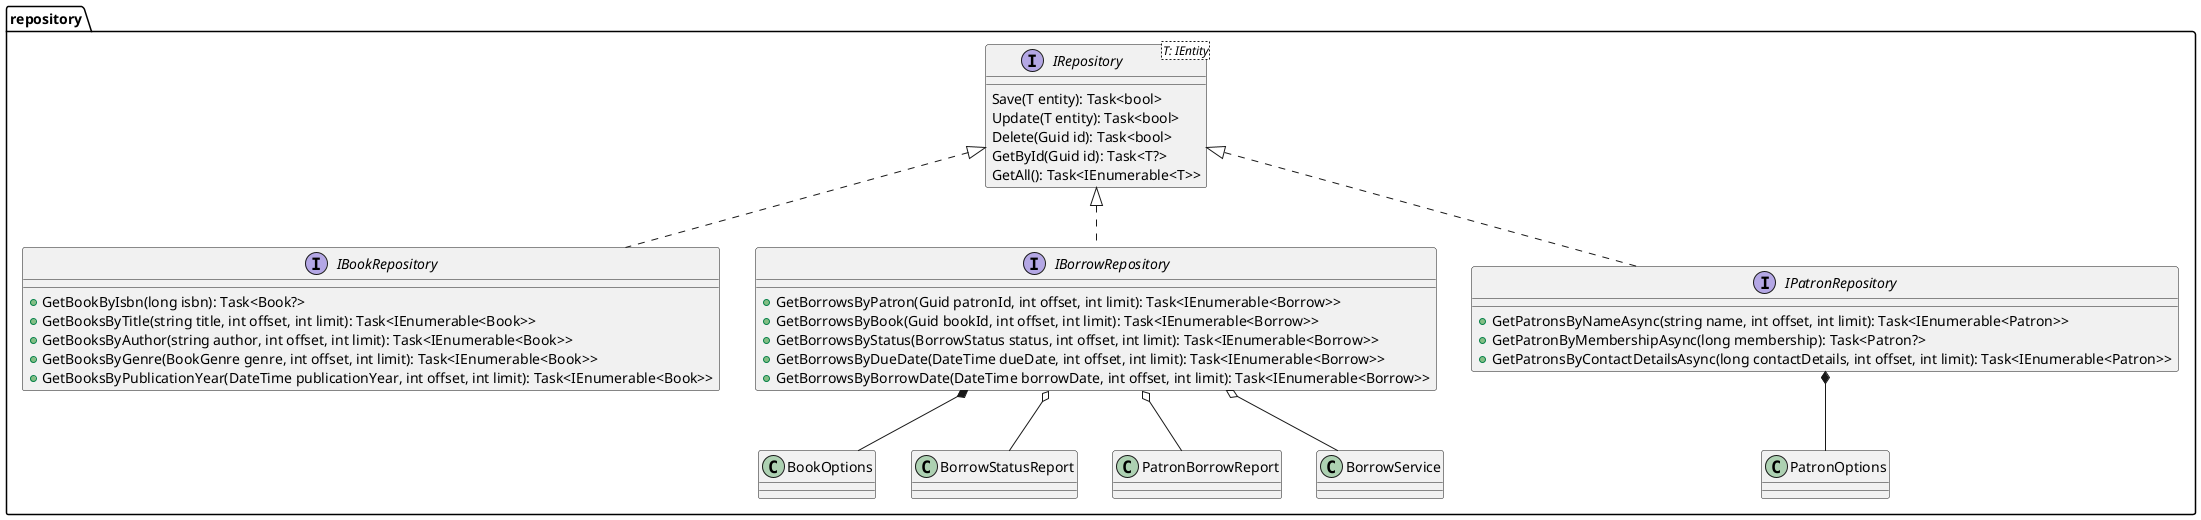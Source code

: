 @startuml
package repository {
    interface IBookRepository {
        + GetBookByIsbn(long isbn): Task<Book?>
        + GetBooksByTitle(string title, int offset, int limit): Task<IEnumerable<Book>>
        + GetBooksByAuthor(string author, int offset, int limit): Task<IEnumerable<Book>>
        + GetBooksByGenre(BookGenre genre, int offset, int limit): Task<IEnumerable<Book>>
        + GetBooksByPublicationYear(DateTime publicationYear, int offset, int limit): Task<IEnumerable<Book>>
    }
    IBorrowRepository *-- BookOptions

    interface IPatronRepository {
        + GetPatronsByNameAsync(string name, int offset, int limit): Task<IEnumerable<Patron>>
        + GetPatronByMembershipAsync(long membership): Task<Patron?>
        + GetPatronsByContactDetailsAsync(long contactDetails, int offset, int limit): Task<IEnumerable<Patron>>
    }
    IPatronRepository *-- PatronOptions

    interface IBorrowRepository {
        + GetBorrowsByPatron(Guid patronId, int offset, int limit): Task<IEnumerable<Borrow>>
        + GetBorrowsByBook(Guid bookId, int offset, int limit): Task<IEnumerable<Borrow>>
        + GetBorrowsByStatus(BorrowStatus status, int offset, int limit): Task<IEnumerable<Borrow>>
        + GetBorrowsByDueDate(DateTime dueDate, int offset, int limit): Task<IEnumerable<Borrow>>
        + GetBorrowsByBorrowDate(DateTime borrowDate, int offset, int limit): Task<IEnumerable<Borrow>>
    }
    IBorrowRepository o-- BorrowStatusReport
    IBorrowRepository o-- PatronBorrowReport
    IBorrowRepository o-- BorrowService

    interface IRepository<T: IEntity> {
         Save(T entity): Task<bool>
         Update(T entity): Task<bool>
         Delete(Guid id): Task<bool>
         GetById(Guid id): Task<T?>
         GetAll(): Task<IEnumerable<T>>
    }
    IRepository <|.. IBookRepository
    IRepository <|.. IPatronRepository
    IRepository <|.. IBorrowRepository
}
@enduml

